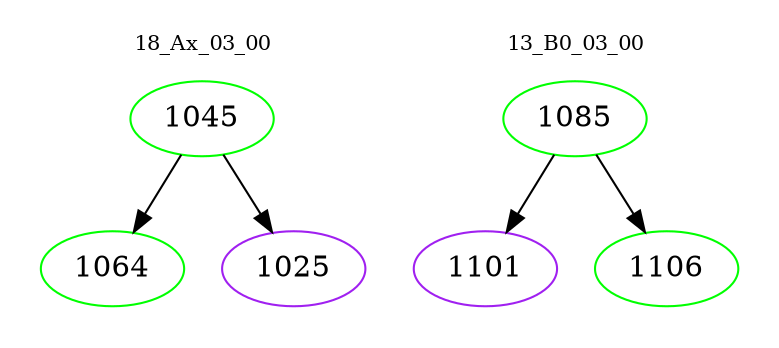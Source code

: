 digraph{
subgraph cluster_0 {
color = white
label = "18_Ax_03_00";
fontsize=10;
T0_1045 [label="1045", color="green"]
T0_1045 -> T0_1064 [color="black"]
T0_1064 [label="1064", color="green"]
T0_1045 -> T0_1025 [color="black"]
T0_1025 [label="1025", color="purple"]
}
subgraph cluster_1 {
color = white
label = "13_B0_03_00";
fontsize=10;
T1_1085 [label="1085", color="green"]
T1_1085 -> T1_1101 [color="black"]
T1_1101 [label="1101", color="purple"]
T1_1085 -> T1_1106 [color="black"]
T1_1106 [label="1106", color="green"]
}
}
